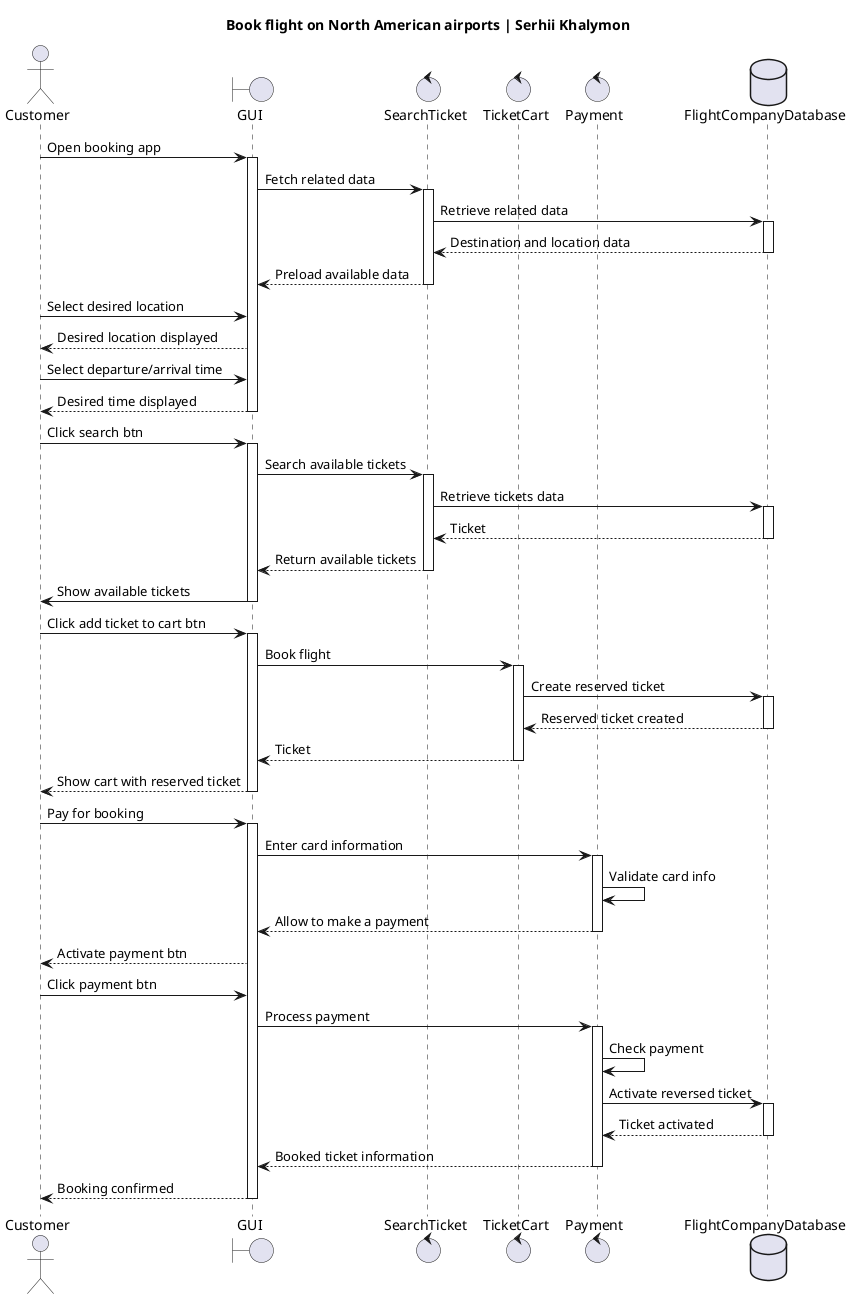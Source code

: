 @startuml

title "Book flight on North American airports | Serhii Khalymon"

actor Customer
boundary GUI
control SearchTicket
control TicketCart
control Payment
database FlightCompanyDatabase as DB

' Select required destination and location
Customer ->  GUI : Open booking app
activate GUI
GUI -> SearchTicket: Fetch related data
activate SearchTicket
SearchTicket -> DB : Retrieve related data
activate DB
DB --> SearchTicket : Destination and location data
deactivate DB
SearchTicket --> GUI : Preload available data
deactivate SearchTicket
Customer -> GUI : Select desired location
GUI --> Customer : Desired location displayed
Customer -> GUI : Select departure/arrival time
GUI --> Customer : Desired time displayed
deactivate GUI

' Search required flights
Customer -> GUI : Click search btn
activate GUI
GUI -> SearchTicket : Search available tickets
activate SearchTicket
SearchTicket -> DB : Retrieve tickets data
activate DB
SearchTicket <-- DB: Ticket
deactivate DB
SearchTicket --> GUI : Return available tickets
deactivate SearchTicket

''''''''' Search process
GUI -> Customer : Show available tickets
deactivate GUI
Customer -> GUI: Click add ticket to cart btn
activate GUI
GUI -> TicketCart: Book flight

''''''''' Booking process
activate TicketCart
TicketCart -> DB: Create reserved ticket
activate DB
DB --> TicketCart : Reserved ticket created
deactivate DB
TicketCart --> GUI: Ticket
deactivate TicketCart
GUI --> Customer: Show cart with reserved ticket
deactivate GUI

''''''''' Payment process
''''''''''''' Validate card
Customer -> GUI : Pay for booking
activate GUI
GUI -> Payment: Enter card information
activate Payment
Payment -> Payment : Validate card info
Payment --> GUI : Allow to make a payment
deactivate Payment
GUI --> Customer : Activate payment btn

''''''''''''' Pay
Customer -> GUI : Click payment btn
GUI -> Payment : Process payment
activate Payment
Payment -> Payment : Check payment
Payment -> DB : Activate reversed ticket
activate DB
DB --> Payment : Ticket activated
deactivate DB
Payment --> GUI : Booked ticket information
deactivate Payment
GUI --> Customer : Booking confirmed
deactivate GUI

@enduml